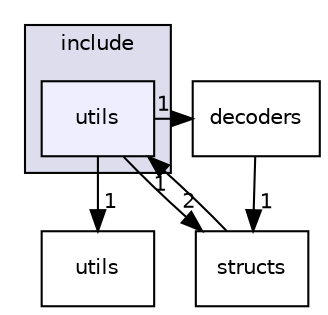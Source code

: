 digraph "utils" {
  compound=true
  node [ fontsize="10", fontname="Helvetica"];
  edge [ labelfontsize="10", labelfontname="Helvetica"];
  subgraph clusterdir_d44c64559bbebec7f509842c48db8b23 {
    graph [ bgcolor="#ddddee", pencolor="black", label="include" fontname="Helvetica", fontsize="10", URL="dir_d44c64559bbebec7f509842c48db8b23.html"]
  dir_821002d4f10779a80d4fb17bc32f21f1 [shape=box, label="utils", style="filled", fillcolor="#eeeeff", pencolor="black", URL="dir_821002d4f10779a80d4fb17bc32f21f1.html"];
  }
  dir_1d1808ef28584e1e6e69a8940fba8a15 [shape=box label="decoders" URL="dir_1d1808ef28584e1e6e69a8940fba8a15.html"];
  dir_cbdb8362360e11eafe2fa3bc74cf0ffd [shape=box label="utils" URL="dir_cbdb8362360e11eafe2fa3bc74cf0ffd.html"];
  dir_85e10f8b895e6a9c9197ac15ac307621 [shape=box label="structs" URL="dir_85e10f8b895e6a9c9197ac15ac307621.html"];
  dir_1d1808ef28584e1e6e69a8940fba8a15->dir_85e10f8b895e6a9c9197ac15ac307621 [headlabel="1", labeldistance=1.5 headhref="dir_000005_000001.html"];
  dir_85e10f8b895e6a9c9197ac15ac307621->dir_821002d4f10779a80d4fb17bc32f21f1 [headlabel="1", labeldistance=1.5 headhref="dir_000001_000009.html"];
  dir_821002d4f10779a80d4fb17bc32f21f1->dir_1d1808ef28584e1e6e69a8940fba8a15 [headlabel="1", labeldistance=1.5 headhref="dir_000009_000005.html"];
  dir_821002d4f10779a80d4fb17bc32f21f1->dir_cbdb8362360e11eafe2fa3bc74cf0ffd [headlabel="1", labeldistance=1.5 headhref="dir_000009_000008.html"];
  dir_821002d4f10779a80d4fb17bc32f21f1->dir_85e10f8b895e6a9c9197ac15ac307621 [headlabel="2", labeldistance=1.5 headhref="dir_000009_000001.html"];
}

